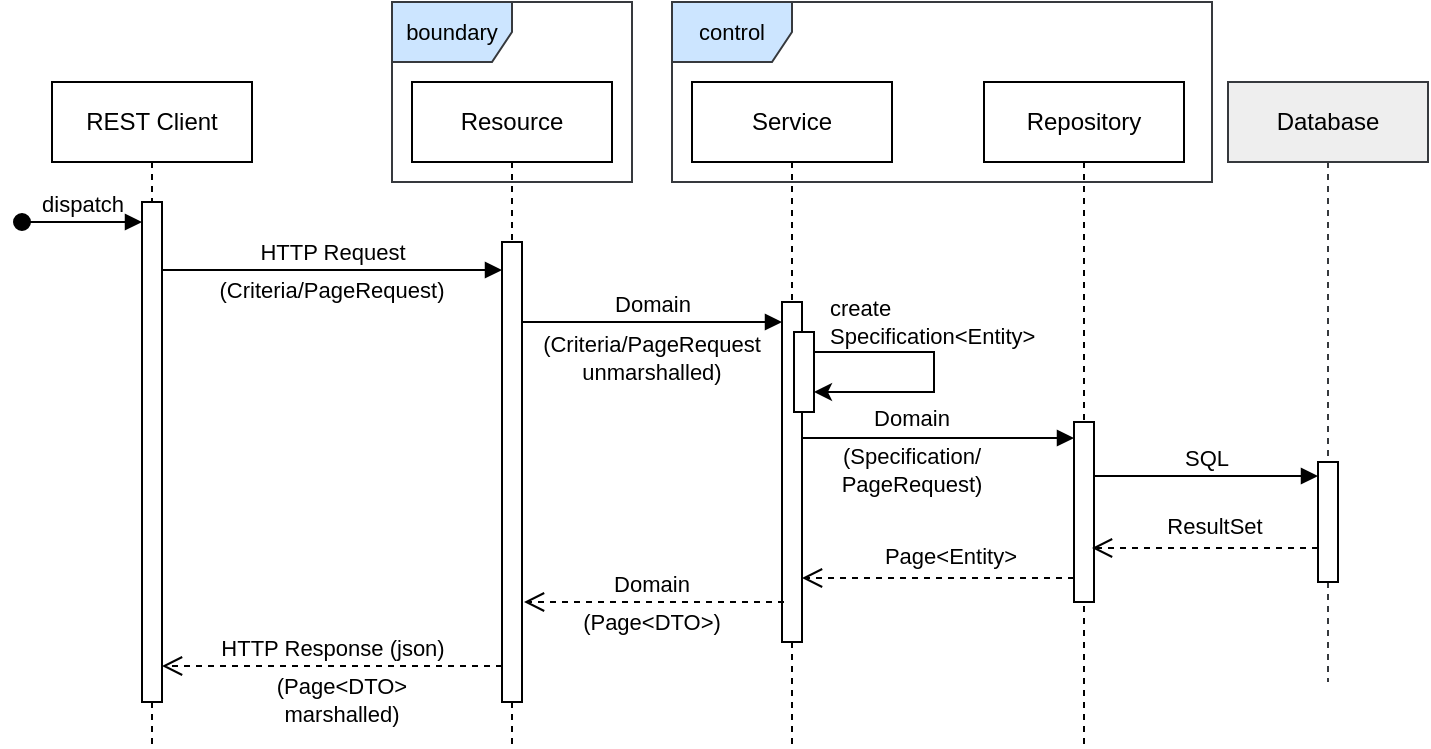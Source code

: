 <mxfile version="22.1.22" type="embed">
  <diagram name="Page-1" id="2YBvvXClWsGukQMizWep">
    <mxGraphModel dx="745" dy="462" grid="1" gridSize="10" guides="1" tooltips="1" connect="1" arrows="1" fold="1" page="1" pageScale="1" pageWidth="850" pageHeight="1100" math="0" shadow="0">
      <root>
        <mxCell id="0" />
        <mxCell id="1" parent="0" />
        <mxCell id="aM9ryv3xv72pqoxQDRHE-1" value="REST Client" style="shape=umlLifeline;perimeter=lifelinePerimeter;whiteSpace=wrap;html=1;container=0;dropTarget=0;collapsible=0;recursiveResize=0;outlineConnect=0;portConstraint=eastwest;newEdgeStyle={&quot;edgeStyle&quot;:&quot;elbowEdgeStyle&quot;,&quot;elbow&quot;:&quot;vertical&quot;,&quot;curved&quot;:0,&quot;rounded&quot;:0};" parent="1" vertex="1">
          <mxGeometry x="40" y="68" width="100" height="332" as="geometry" />
        </mxCell>
        <mxCell id="aM9ryv3xv72pqoxQDRHE-2" value="" style="html=1;points=[];perimeter=orthogonalPerimeter;outlineConnect=0;targetShapes=umlLifeline;portConstraint=eastwest;newEdgeStyle={&quot;edgeStyle&quot;:&quot;elbowEdgeStyle&quot;,&quot;elbow&quot;:&quot;vertical&quot;,&quot;curved&quot;:0,&quot;rounded&quot;:0};" parent="aM9ryv3xv72pqoxQDRHE-1" vertex="1">
          <mxGeometry x="45" y="60" width="10" height="250" as="geometry" />
        </mxCell>
        <mxCell id="aM9ryv3xv72pqoxQDRHE-3" value="dispatch" style="html=1;verticalAlign=bottom;startArrow=oval;endArrow=block;startSize=8;edgeStyle=elbowEdgeStyle;elbow=vertical;curved=0;rounded=0;" parent="aM9ryv3xv72pqoxQDRHE-1" target="aM9ryv3xv72pqoxQDRHE-2" edge="1">
          <mxGeometry relative="1" as="geometry">
            <mxPoint x="-15" y="70" as="sourcePoint" />
          </mxGeometry>
        </mxCell>
        <mxCell id="aM9ryv3xv72pqoxQDRHE-5" value="Resource" style="shape=umlLifeline;perimeter=lifelinePerimeter;whiteSpace=wrap;html=1;container=0;dropTarget=0;collapsible=0;recursiveResize=0;outlineConnect=0;portConstraint=eastwest;newEdgeStyle={&quot;edgeStyle&quot;:&quot;elbowEdgeStyle&quot;,&quot;elbow&quot;:&quot;vertical&quot;,&quot;curved&quot;:0,&quot;rounded&quot;:0};" parent="1" vertex="1">
          <mxGeometry x="220" y="68" width="100" height="332" as="geometry" />
        </mxCell>
        <mxCell id="aM9ryv3xv72pqoxQDRHE-6" value="" style="html=1;points=[];perimeter=orthogonalPerimeter;outlineConnect=0;targetShapes=umlLifeline;portConstraint=eastwest;newEdgeStyle={&quot;edgeStyle&quot;:&quot;elbowEdgeStyle&quot;,&quot;elbow&quot;:&quot;vertical&quot;,&quot;curved&quot;:0,&quot;rounded&quot;:0};" parent="aM9ryv3xv72pqoxQDRHE-5" vertex="1">
          <mxGeometry x="45" y="80" width="10" height="230" as="geometry" />
        </mxCell>
        <mxCell id="aM9ryv3xv72pqoxQDRHE-7" value="HTTP Request" style="html=1;verticalAlign=bottom;endArrow=block;edgeStyle=elbowEdgeStyle;elbow=vertical;curved=0;rounded=0;" parent="1" edge="1">
          <mxGeometry relative="1" as="geometry">
            <mxPoint x="95" y="162" as="sourcePoint" />
            <Array as="points">
              <mxPoint x="180" y="162" />
            </Array>
            <mxPoint x="265" y="162" as="targetPoint" />
          </mxGeometry>
        </mxCell>
        <mxCell id="aM9ryv3xv72pqoxQDRHE-8" value="HTTP Response (json)" style="html=1;verticalAlign=bottom;endArrow=open;dashed=1;endSize=8;edgeStyle=elbowEdgeStyle;elbow=horizontal;curved=0;rounded=0;" parent="1" edge="1">
          <mxGeometry relative="1" as="geometry">
            <mxPoint x="95" y="360" as="targetPoint" />
            <Array as="points">
              <mxPoint x="190" y="360" />
            </Array>
            <mxPoint x="265" y="360" as="sourcePoint" />
          </mxGeometry>
        </mxCell>
        <mxCell id="jZkzR5JKv1H7kASaH904-1" value="Service" style="shape=umlLifeline;perimeter=lifelinePerimeter;whiteSpace=wrap;html=1;container=0;dropTarget=0;collapsible=0;recursiveResize=0;outlineConnect=0;portConstraint=eastwest;newEdgeStyle={&quot;edgeStyle&quot;:&quot;elbowEdgeStyle&quot;,&quot;elbow&quot;:&quot;vertical&quot;,&quot;curved&quot;:0,&quot;rounded&quot;:0};" parent="1" vertex="1">
          <mxGeometry x="360" y="68" width="100" height="332" as="geometry" />
        </mxCell>
        <mxCell id="jZkzR5JKv1H7kASaH904-2" value="" style="html=1;points=[];perimeter=orthogonalPerimeter;outlineConnect=0;targetShapes=umlLifeline;portConstraint=eastwest;newEdgeStyle={&quot;edgeStyle&quot;:&quot;elbowEdgeStyle&quot;,&quot;elbow&quot;:&quot;vertical&quot;,&quot;curved&quot;:0,&quot;rounded&quot;:0};" parent="jZkzR5JKv1H7kASaH904-1" vertex="1">
          <mxGeometry x="45" y="110" width="10" height="170" as="geometry" />
        </mxCell>
        <mxCell id="jZkzR5JKv1H7kASaH904-3" value="Repository" style="shape=umlLifeline;perimeter=lifelinePerimeter;whiteSpace=wrap;html=1;container=0;dropTarget=0;collapsible=0;recursiveResize=0;outlineConnect=0;portConstraint=eastwest;newEdgeStyle={&quot;edgeStyle&quot;:&quot;elbowEdgeStyle&quot;,&quot;elbow&quot;:&quot;vertical&quot;,&quot;curved&quot;:0,&quot;rounded&quot;:0};" parent="1" vertex="1">
          <mxGeometry x="506" y="68" width="100" height="332" as="geometry" />
        </mxCell>
        <mxCell id="jZkzR5JKv1H7kASaH904-4" value="" style="html=1;points=[];perimeter=orthogonalPerimeter;outlineConnect=0;targetShapes=umlLifeline;portConstraint=eastwest;newEdgeStyle={&quot;edgeStyle&quot;:&quot;elbowEdgeStyle&quot;,&quot;elbow&quot;:&quot;vertical&quot;,&quot;curved&quot;:0,&quot;rounded&quot;:0};" parent="jZkzR5JKv1H7kASaH904-3" vertex="1">
          <mxGeometry x="45" y="170" width="10" height="90" as="geometry" />
        </mxCell>
        <mxCell id="jZkzR5JKv1H7kASaH904-5" value="Database" style="shape=umlLifeline;perimeter=lifelinePerimeter;whiteSpace=wrap;html=1;container=0;dropTarget=0;collapsible=0;recursiveResize=0;outlineConnect=0;portConstraint=eastwest;newEdgeStyle={&quot;edgeStyle&quot;:&quot;elbowEdgeStyle&quot;,&quot;elbow&quot;:&quot;vertical&quot;,&quot;curved&quot;:0,&quot;rounded&quot;:0};fillColor=#eeeeee;strokeColor=#36393d;" parent="1" vertex="1">
          <mxGeometry x="628" y="68" width="100" height="300" as="geometry" />
        </mxCell>
        <mxCell id="jZkzR5JKv1H7kASaH904-6" value="" style="html=1;points=[];perimeter=orthogonalPerimeter;outlineConnect=0;targetShapes=umlLifeline;portConstraint=eastwest;newEdgeStyle={&quot;edgeStyle&quot;:&quot;elbowEdgeStyle&quot;,&quot;elbow&quot;:&quot;vertical&quot;,&quot;curved&quot;:0,&quot;rounded&quot;:0};" parent="jZkzR5JKv1H7kASaH904-5" vertex="1">
          <mxGeometry x="45" y="190" width="10" height="60" as="geometry" />
        </mxCell>
        <mxCell id="jZkzR5JKv1H7kASaH904-10" value="Domain" style="html=1;verticalAlign=bottom;endArrow=none;edgeStyle=elbowEdgeStyle;elbow=vertical;curved=0;rounded=0;endFill=0;startArrow=block;startFill=1;" parent="1" source="jZkzR5JKv1H7kASaH904-2" target="aM9ryv3xv72pqoxQDRHE-6" edge="1">
          <mxGeometry relative="1" as="geometry">
            <mxPoint x="390" y="188" as="sourcePoint" />
            <Array as="points">
              <mxPoint x="370" y="188" />
            </Array>
            <mxPoint x="280" y="188" as="targetPoint" />
          </mxGeometry>
        </mxCell>
        <mxCell id="jZkzR5JKv1H7kASaH904-14" value="" style="endArrow=block;html=1;rounded=0;strokeColor=default;endFill=1;" parent="1" target="jZkzR5JKv1H7kASaH904-4" edge="1">
          <mxGeometry width="50" height="50" relative="1" as="geometry">
            <mxPoint x="415" y="246" as="sourcePoint" />
            <mxPoint x="535" y="246" as="targetPoint" />
            <Array as="points">
              <mxPoint x="510" y="246" />
            </Array>
          </mxGeometry>
        </mxCell>
        <mxCell id="jZkzR5JKv1H7kASaH904-15" value="SQL" style="html=1;verticalAlign=bottom;endArrow=none;edgeStyle=elbowEdgeStyle;elbow=vertical;curved=0;rounded=0;endFill=0;startArrow=block;startFill=1;" parent="1" source="jZkzR5JKv1H7kASaH904-6" target="jZkzR5JKv1H7kASaH904-4" edge="1">
          <mxGeometry relative="1" as="geometry">
            <mxPoint x="665.0" y="265" as="sourcePoint" />
            <Array as="points">
              <mxPoint x="645" y="265" />
            </Array>
            <mxPoint x="545" y="265" as="targetPoint" />
          </mxGeometry>
        </mxCell>
        <mxCell id="jZkzR5JKv1H7kASaH904-18" value="control" style="shape=umlFrame;whiteSpace=wrap;html=1;pointerEvents=0;fillColor=#cce5ff;strokeColor=#36393d;fontSize=11;" parent="1" vertex="1">
          <mxGeometry x="350" y="28" width="270" height="90" as="geometry" />
        </mxCell>
        <mxCell id="jZkzR5JKv1H7kASaH904-19" value="boundary" style="shape=umlFrame;whiteSpace=wrap;html=1;pointerEvents=0;fillColor=#cce5ff;strokeColor=#36393d;fontSize=11;" parent="1" vertex="1">
          <mxGeometry x="210" y="28" width="120" height="90" as="geometry" />
        </mxCell>
        <mxCell id="jZkzR5JKv1H7kASaH904-22" value="(Criteria/PageRequest)" style="text;html=1;align=center;verticalAlign=middle;whiteSpace=wrap;rounded=0;fontSize=11;" parent="1" vertex="1">
          <mxGeometry x="150" y="157" width="60" height="30" as="geometry" />
        </mxCell>
        <mxCell id="jZkzR5JKv1H7kASaH904-23" value="(Criteria/PageRequest&lt;div&gt;unmarshalled)&lt;/div&gt;" style="text;html=1;align=center;verticalAlign=middle;whiteSpace=wrap;rounded=0;fontSize=11;" parent="1" vertex="1">
          <mxGeometry x="310" y="191" width="60" height="30" as="geometry" />
        </mxCell>
        <mxCell id="jZkzR5JKv1H7kASaH904-29" value="(Specification/&lt;div&gt;PageRequest)&lt;/div&gt;" style="text;html=1;align=center;verticalAlign=middle;whiteSpace=wrap;rounded=0;fontSize=11;" parent="1" vertex="1">
          <mxGeometry x="440" y="247" width="60" height="30" as="geometry" />
        </mxCell>
        <mxCell id="jZkzR5JKv1H7kASaH904-30" value="Domain" style="text;html=1;align=center;verticalAlign=middle;whiteSpace=wrap;rounded=0;fontSize=11;" parent="1" vertex="1">
          <mxGeometry x="440" y="221" width="60" height="30" as="geometry" />
        </mxCell>
        <mxCell id="jZkzR5JKv1H7kASaH904-32" value="ResultSet" style="html=1;verticalAlign=bottom;endArrow=open;dashed=1;endSize=8;edgeStyle=elbowEdgeStyle;elbow=horizontal;curved=0;rounded=0;" parent="1" source="jZkzR5JKv1H7kASaH904-6" edge="1">
          <mxGeometry x="-0.083" y="-2" relative="1" as="geometry">
            <mxPoint x="560" y="301" as="targetPoint" />
            <Array as="points">
              <mxPoint x="585" y="301" />
            </Array>
            <mxPoint x="665" y="301" as="sourcePoint" />
            <mxPoint as="offset" />
          </mxGeometry>
        </mxCell>
        <mxCell id="jZkzR5JKv1H7kASaH904-33" value="Page&amp;lt;Entity&amp;gt;" style="html=1;verticalAlign=bottom;endArrow=open;dashed=1;endSize=8;edgeStyle=elbowEdgeStyle;elbow=horizontal;curved=0;rounded=0;" parent="1" source="jZkzR5JKv1H7kASaH904-4" edge="1">
          <mxGeometry x="-0.083" y="-2" relative="1" as="geometry">
            <mxPoint x="415" y="316" as="targetPoint" />
            <Array as="points">
              <mxPoint x="460" y="316" />
            </Array>
            <mxPoint x="535" y="316" as="sourcePoint" />
            <mxPoint as="offset" />
          </mxGeometry>
        </mxCell>
        <mxCell id="jZkzR5JKv1H7kASaH904-35" value="" style="html=1;verticalAlign=bottom;endArrow=open;dashed=1;endSize=8;edgeStyle=elbowEdgeStyle;elbow=horizontal;curved=0;rounded=0;" parent="1" edge="1">
          <mxGeometry x="0.015" y="-11" relative="1" as="geometry">
            <mxPoint x="276" y="328" as="targetPoint" />
            <Array as="points">
              <mxPoint x="321" y="328" />
            </Array>
            <mxPoint x="406" y="328.0" as="sourcePoint" />
            <mxPoint as="offset" />
          </mxGeometry>
        </mxCell>
        <mxCell id="jZkzR5JKv1H7kASaH904-36" value="Domain" style="text;html=1;align=center;verticalAlign=middle;whiteSpace=wrap;rounded=0;fontSize=11;" parent="1" vertex="1">
          <mxGeometry x="305" y="301" width="70" height="35" as="geometry" />
        </mxCell>
        <mxCell id="jZkzR5JKv1H7kASaH904-37" value="(Page&amp;lt;DTO&amp;gt;)" style="text;html=1;align=center;verticalAlign=middle;whiteSpace=wrap;rounded=0;fontSize=11;" parent="1" vertex="1">
          <mxGeometry x="310" y="323" width="60" height="30" as="geometry" />
        </mxCell>
        <mxCell id="jZkzR5JKv1H7kASaH904-38" value="(Page&amp;lt;DTO&amp;gt; marshalled)" style="text;html=1;align=center;verticalAlign=middle;whiteSpace=wrap;rounded=0;fontSize=11;" parent="1" vertex="1">
          <mxGeometry x="130" y="362" width="110" height="30" as="geometry" />
        </mxCell>
        <mxCell id="jZkzR5JKv1H7kASaH904-42" value="" style="group" parent="1" vertex="1" connectable="0">
          <mxGeometry x="411" y="173" width="76" height="60" as="geometry" />
        </mxCell>
        <mxCell id="aM9ryv3xv72pqoxQDRHE-4" value="" style="html=1;points=[];perimeter=orthogonalPerimeter;outlineConnect=0;targetShapes=umlLifeline;portConstraint=eastwest;newEdgeStyle={&quot;edgeStyle&quot;:&quot;elbowEdgeStyle&quot;,&quot;elbow&quot;:&quot;vertical&quot;,&quot;curved&quot;:0,&quot;rounded&quot;:0};" parent="jZkzR5JKv1H7kASaH904-42" vertex="1">
          <mxGeometry y="20" width="10" height="40" as="geometry" />
        </mxCell>
        <mxCell id="jZkzR5JKv1H7kASaH904-39" style="edgeStyle=elbowEdgeStyle;rounded=0;orthogonalLoop=1;jettySize=auto;html=1;elbow=vertical;curved=0;" parent="jZkzR5JKv1H7kASaH904-42" source="aM9ryv3xv72pqoxQDRHE-4" target="aM9ryv3xv72pqoxQDRHE-4" edge="1">
          <mxGeometry relative="1" as="geometry">
            <Array as="points">
              <mxPoint x="70" y="40" />
            </Array>
          </mxGeometry>
        </mxCell>
        <mxCell id="jZkzR5JKv1H7kASaH904-40" value="create&lt;div style=&quot;font-size: 11px;&quot;&gt;Specification&amp;lt;Entity&amp;gt;&lt;/div&gt;" style="text;html=1;align=left;verticalAlign=middle;whiteSpace=wrap;rounded=0;fontSize=11;" parent="jZkzR5JKv1H7kASaH904-42" vertex="1">
          <mxGeometry x="16" width="60" height="30" as="geometry" />
        </mxCell>
      </root>
    </mxGraphModel>
  </diagram>
</mxfile>
